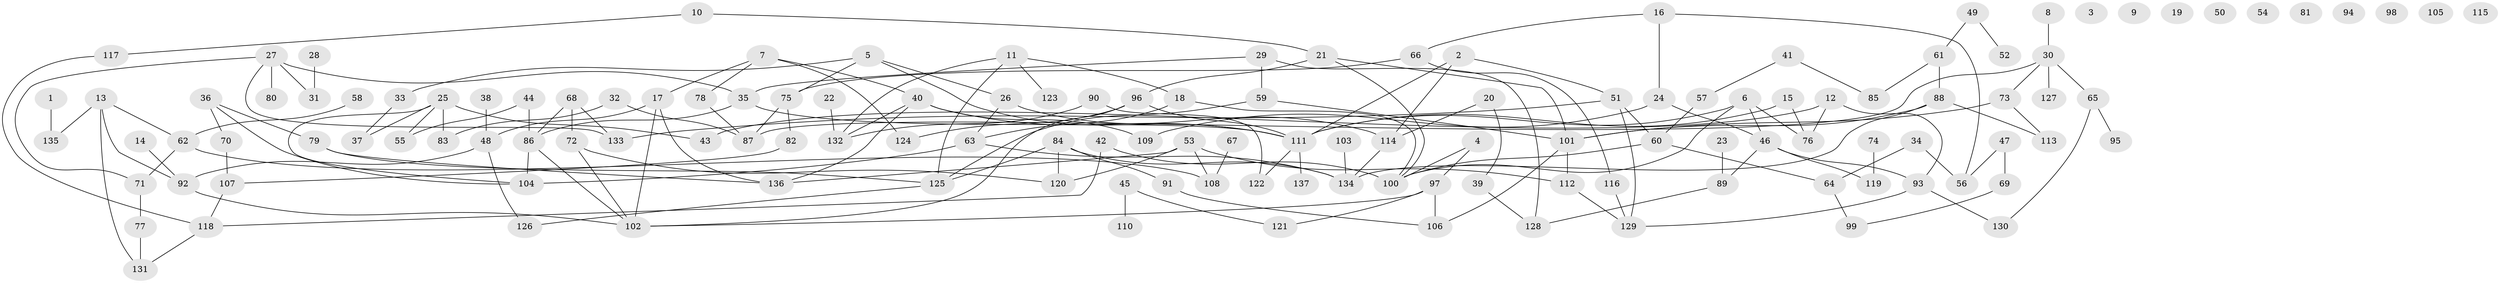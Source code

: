 // coarse degree distribution, {1: 0.14814814814814814, 13: 0.018518518518518517, 0: 0.18518518518518517, 7: 0.09259259259259259, 4: 0.07407407407407407, 11: 0.018518518518518517, 9: 0.037037037037037035, 6: 0.09259259259259259, 5: 0.05555555555555555, 3: 0.07407407407407407, 2: 0.2037037037037037}
// Generated by graph-tools (version 1.1) at 2025/16/03/04/25 18:16:28]
// undirected, 137 vertices, 182 edges
graph export_dot {
graph [start="1"]
  node [color=gray90,style=filled];
  1;
  2;
  3;
  4;
  5;
  6;
  7;
  8;
  9;
  10;
  11;
  12;
  13;
  14;
  15;
  16;
  17;
  18;
  19;
  20;
  21;
  22;
  23;
  24;
  25;
  26;
  27;
  28;
  29;
  30;
  31;
  32;
  33;
  34;
  35;
  36;
  37;
  38;
  39;
  40;
  41;
  42;
  43;
  44;
  45;
  46;
  47;
  48;
  49;
  50;
  51;
  52;
  53;
  54;
  55;
  56;
  57;
  58;
  59;
  60;
  61;
  62;
  63;
  64;
  65;
  66;
  67;
  68;
  69;
  70;
  71;
  72;
  73;
  74;
  75;
  76;
  77;
  78;
  79;
  80;
  81;
  82;
  83;
  84;
  85;
  86;
  87;
  88;
  89;
  90;
  91;
  92;
  93;
  94;
  95;
  96;
  97;
  98;
  99;
  100;
  101;
  102;
  103;
  104;
  105;
  106;
  107;
  108;
  109;
  110;
  111;
  112;
  113;
  114;
  115;
  116;
  117;
  118;
  119;
  120;
  121;
  122;
  123;
  124;
  125;
  126;
  127;
  128;
  129;
  130;
  131;
  132;
  133;
  134;
  135;
  136;
  137;
  1 -- 135;
  2 -- 51;
  2 -- 111;
  2 -- 114;
  4 -- 97;
  4 -- 100;
  5 -- 26;
  5 -- 33;
  5 -- 75;
  5 -- 111;
  6 -- 46;
  6 -- 76;
  6 -- 100;
  6 -- 111;
  7 -- 17;
  7 -- 40;
  7 -- 78;
  7 -- 124;
  8 -- 30;
  10 -- 21;
  10 -- 117;
  11 -- 18;
  11 -- 123;
  11 -- 125;
  11 -- 132;
  12 -- 43;
  12 -- 76;
  12 -- 93;
  13 -- 62;
  13 -- 92;
  13 -- 131;
  13 -- 135;
  14 -- 92;
  15 -- 76;
  15 -- 111;
  16 -- 24;
  16 -- 56;
  16 -- 66;
  17 -- 48;
  17 -- 102;
  17 -- 136;
  18 -- 63;
  18 -- 100;
  20 -- 39;
  20 -- 114;
  21 -- 96;
  21 -- 100;
  21 -- 101;
  22 -- 132;
  23 -- 89;
  24 -- 46;
  24 -- 109;
  25 -- 37;
  25 -- 43;
  25 -- 55;
  25 -- 83;
  25 -- 104;
  26 -- 63;
  26 -- 114;
  27 -- 31;
  27 -- 35;
  27 -- 71;
  27 -- 80;
  27 -- 133;
  28 -- 31;
  29 -- 35;
  29 -- 59;
  29 -- 128;
  30 -- 65;
  30 -- 73;
  30 -- 87;
  30 -- 127;
  32 -- 83;
  32 -- 87;
  33 -- 37;
  34 -- 56;
  34 -- 64;
  35 -- 86;
  35 -- 111;
  36 -- 70;
  36 -- 79;
  36 -- 104;
  38 -- 48;
  39 -- 128;
  40 -- 109;
  40 -- 111;
  40 -- 132;
  40 -- 136;
  41 -- 57;
  41 -- 85;
  42 -- 100;
  42 -- 118;
  44 -- 55;
  44 -- 86;
  45 -- 110;
  45 -- 121;
  46 -- 89;
  46 -- 93;
  46 -- 119;
  47 -- 56;
  47 -- 69;
  48 -- 92;
  48 -- 126;
  49 -- 52;
  49 -- 61;
  51 -- 60;
  51 -- 129;
  51 -- 133;
  53 -- 108;
  53 -- 112;
  53 -- 120;
  53 -- 136;
  57 -- 60;
  58 -- 62;
  59 -- 101;
  59 -- 125;
  60 -- 64;
  60 -- 100;
  61 -- 85;
  61 -- 88;
  62 -- 71;
  62 -- 108;
  63 -- 104;
  63 -- 134;
  64 -- 99;
  65 -- 95;
  65 -- 130;
  66 -- 75;
  66 -- 116;
  67 -- 108;
  68 -- 72;
  68 -- 86;
  68 -- 133;
  69 -- 99;
  70 -- 107;
  71 -- 77;
  72 -- 102;
  72 -- 120;
  73 -- 101;
  73 -- 113;
  74 -- 119;
  75 -- 82;
  75 -- 87;
  77 -- 131;
  78 -- 87;
  79 -- 125;
  79 -- 136;
  82 -- 107;
  84 -- 91;
  84 -- 120;
  84 -- 125;
  84 -- 134;
  86 -- 102;
  86 -- 104;
  88 -- 101;
  88 -- 113;
  88 -- 134;
  89 -- 128;
  90 -- 122;
  90 -- 132;
  91 -- 106;
  92 -- 102;
  93 -- 129;
  93 -- 130;
  96 -- 102;
  96 -- 111;
  96 -- 124;
  97 -- 102;
  97 -- 106;
  97 -- 121;
  101 -- 106;
  101 -- 112;
  103 -- 134;
  107 -- 118;
  111 -- 122;
  111 -- 137;
  112 -- 129;
  114 -- 134;
  116 -- 129;
  117 -- 118;
  118 -- 131;
  125 -- 126;
}
